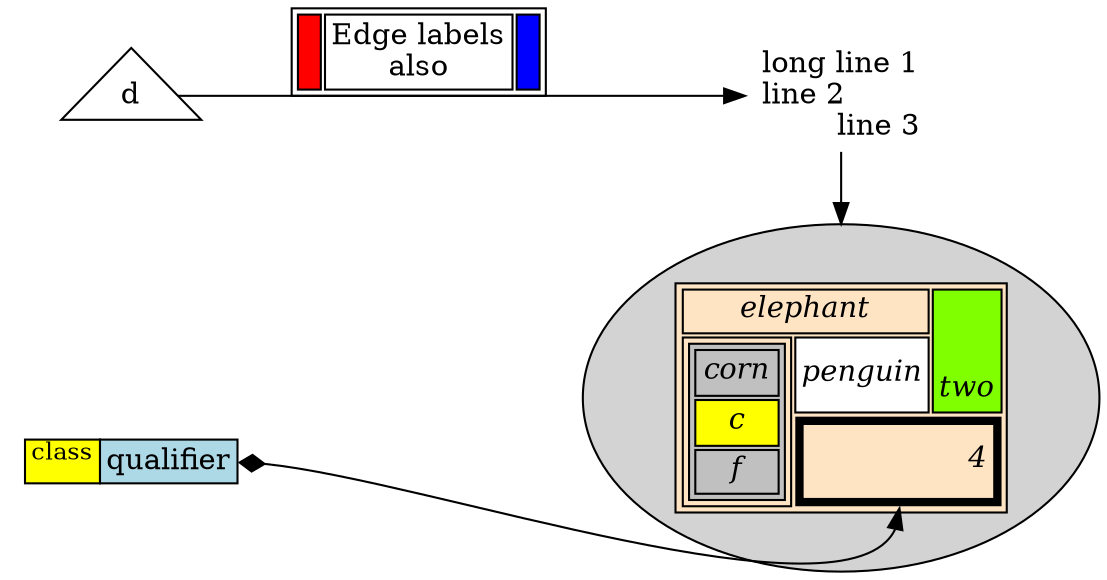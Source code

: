 digraph G {
  rankdir=LR
  node [shape=plaintext]
  a [
     label=<
<TABLE BORDER="0" CELLBORDER="1" CELLSPACING="0">
  <TR><TD ROWSPAN="3" BGCOLOR="yellow"><SUP>class</SUP></TD></TR>
  <TR><TD PORT="here" BGCOLOR="lightblue">qualifier</TD></TR>
</TABLE>>
  ]
  b [shape=ellipse style=filled
     label=<
<I><TABLE BGCOLOR="bisque">
  <TR>
      <TD COLSPAN="3">elephant</TD> 
      <TD ROWSPAN="2" BGCOLOR="chartreuse" 
          VALIGN="bottom" ALIGN="right">two</TD>
  </TR>
  <TR>
    <TD COLSPAN="2" ROWSPAN="2">
      <TABLE BGCOLOR="grey">
        <TR><TD>corn</TD></TR> 
        <TR><TD BGCOLOR="yellow">c</TD></TR> 
        <TR><TD>f</TD></TR> 
      </TABLE>
    </TD>
    <TD BGCOLOR="white">penguin</TD> 
  </TR> 
  <TR>
    <TD COLSPAN="2" BORDER="4" ALIGN="right" PORT="there">4</TD>
  </TR>
</TABLE></I>>
  ]
  c [ 
  label=<long line 1<BR/>line 2<BR ALIGN="LEFT"/>line 3<BR ALIGN="RIGHT"/>>
  ]

  subgraph { rank=same b c }
  a:here -> b:there [dir=both arrowtail=diamond]
  c -> b
  d [shape=triangle]
  d -> c [label=<
<TABLE>
  <TR>
    <TD BGCOLOR="red" WIDTH="10"> </TD>
    <TD>Edge labels<BR/>also</TD>
    <TD BGCOLOR="blue" WIDTH="10"> </TD>
  </TR>
</TABLE>>
  ]
}